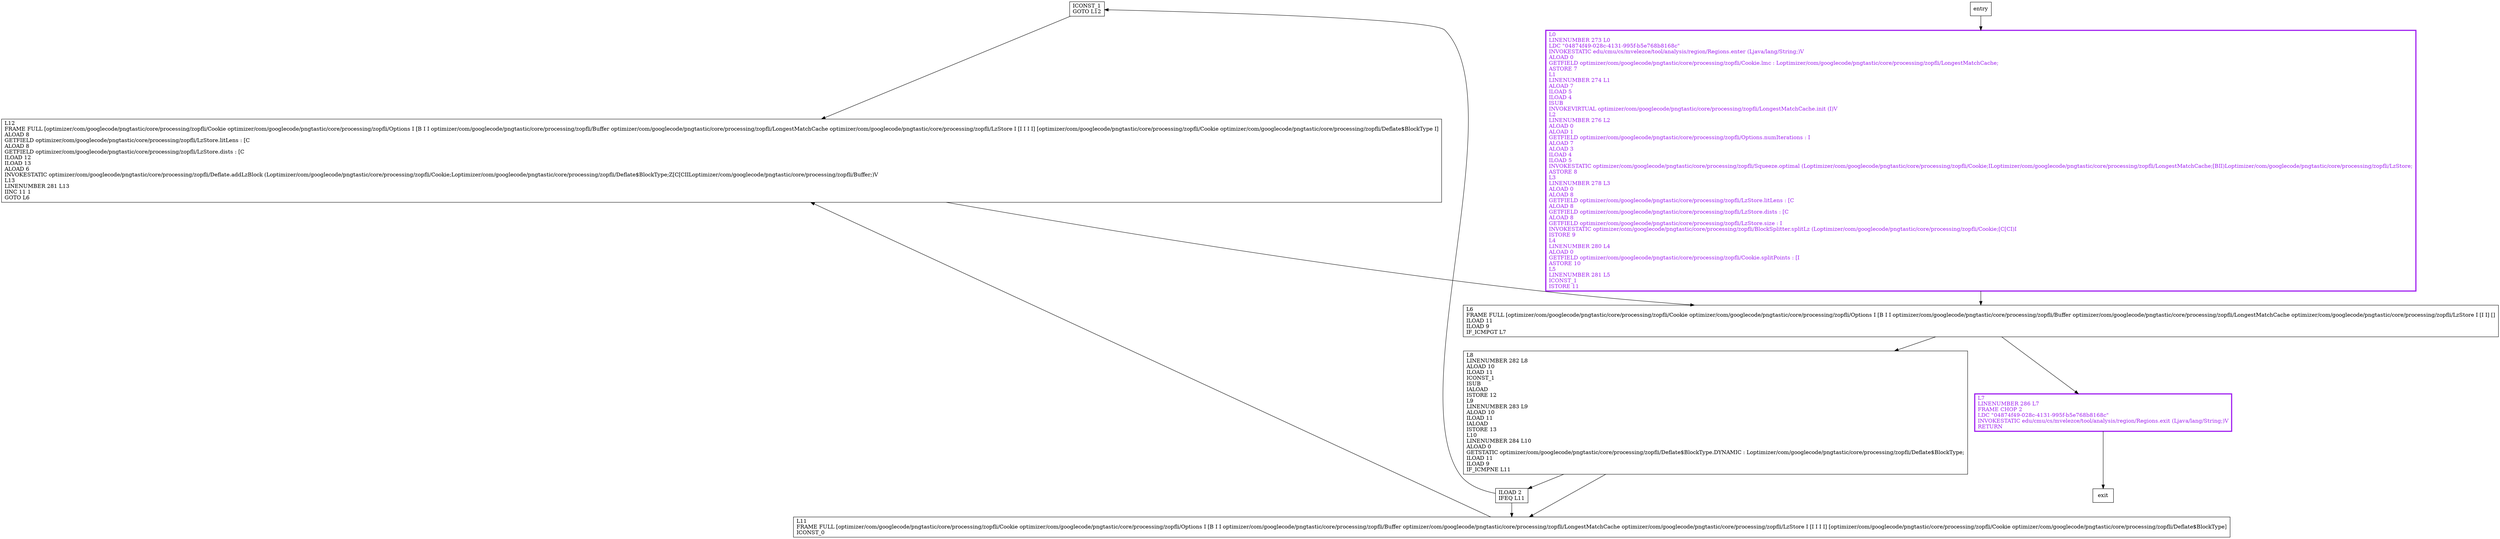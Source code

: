 digraph deflateSplittingLast {
node [shape=record];
1108051957 [label="ICONST_1\lGOTO L12\l"];
1579697284 [label="L6\lFRAME FULL [optimizer/com/googlecode/pngtastic/core/processing/zopfli/Cookie optimizer/com/googlecode/pngtastic/core/processing/zopfli/Options I [B I I optimizer/com/googlecode/pngtastic/core/processing/zopfli/Buffer optimizer/com/googlecode/pngtastic/core/processing/zopfli/LongestMatchCache optimizer/com/googlecode/pngtastic/core/processing/zopfli/LzStore I [I I] []\lILOAD 11\lILOAD 9\lIF_ICMPGT L7\l"];
966421969 [label="ILOAD 2\lIFEQ L11\l"];
1876068112 [label="L7\lLINENUMBER 286 L7\lFRAME CHOP 2\lLDC \"04874f49-028c-4131-995f-b5e768b8168c\"\lINVOKESTATIC edu/cmu/cs/mvelezce/tool/analysis/region/Regions.exit (Ljava/lang/String;)V\lRETURN\l"];
124033295 [label="L11\lFRAME FULL [optimizer/com/googlecode/pngtastic/core/processing/zopfli/Cookie optimizer/com/googlecode/pngtastic/core/processing/zopfli/Options I [B I I optimizer/com/googlecode/pngtastic/core/processing/zopfli/Buffer optimizer/com/googlecode/pngtastic/core/processing/zopfli/LongestMatchCache optimizer/com/googlecode/pngtastic/core/processing/zopfli/LzStore I [I I I I] [optimizer/com/googlecode/pngtastic/core/processing/zopfli/Cookie optimizer/com/googlecode/pngtastic/core/processing/zopfli/Deflate$BlockType]\lICONST_0\l"];
994089584 [label="L8\lLINENUMBER 282 L8\lALOAD 10\lILOAD 11\lICONST_1\lISUB\lIALOAD\lISTORE 12\lL9\lLINENUMBER 283 L9\lALOAD 10\lILOAD 11\lIALOAD\lISTORE 13\lL10\lLINENUMBER 284 L10\lALOAD 0\lGETSTATIC optimizer/com/googlecode/pngtastic/core/processing/zopfli/Deflate$BlockType.DYNAMIC : Loptimizer/com/googlecode/pngtastic/core/processing/zopfli/Deflate$BlockType;\lILOAD 11\lILOAD 9\lIF_ICMPNE L11\l"];
1054868486 [label="L0\lLINENUMBER 273 L0\lLDC \"04874f49-028c-4131-995f-b5e768b8168c\"\lINVOKESTATIC edu/cmu/cs/mvelezce/tool/analysis/region/Regions.enter (Ljava/lang/String;)V\lALOAD 0\lGETFIELD optimizer/com/googlecode/pngtastic/core/processing/zopfli/Cookie.lmc : Loptimizer/com/googlecode/pngtastic/core/processing/zopfli/LongestMatchCache;\lASTORE 7\lL1\lLINENUMBER 274 L1\lALOAD 7\lILOAD 5\lILOAD 4\lISUB\lINVOKEVIRTUAL optimizer/com/googlecode/pngtastic/core/processing/zopfli/LongestMatchCache.init (I)V\lL2\lLINENUMBER 276 L2\lALOAD 0\lALOAD 1\lGETFIELD optimizer/com/googlecode/pngtastic/core/processing/zopfli/Options.numIterations : I\lALOAD 7\lALOAD 3\lILOAD 4\lILOAD 5\lINVOKESTATIC optimizer/com/googlecode/pngtastic/core/processing/zopfli/Squeeze.optimal (Loptimizer/com/googlecode/pngtastic/core/processing/zopfli/Cookie;ILoptimizer/com/googlecode/pngtastic/core/processing/zopfli/LongestMatchCache;[BII)Loptimizer/com/googlecode/pngtastic/core/processing/zopfli/LzStore;\lASTORE 8\lL3\lLINENUMBER 278 L3\lALOAD 0\lALOAD 8\lGETFIELD optimizer/com/googlecode/pngtastic/core/processing/zopfli/LzStore.litLens : [C\lALOAD 8\lGETFIELD optimizer/com/googlecode/pngtastic/core/processing/zopfli/LzStore.dists : [C\lALOAD 8\lGETFIELD optimizer/com/googlecode/pngtastic/core/processing/zopfli/LzStore.size : I\lINVOKESTATIC optimizer/com/googlecode/pngtastic/core/processing/zopfli/BlockSplitter.splitLz (Loptimizer/com/googlecode/pngtastic/core/processing/zopfli/Cookie;[C[CI)I\lISTORE 9\lL4\lLINENUMBER 280 L4\lALOAD 0\lGETFIELD optimizer/com/googlecode/pngtastic/core/processing/zopfli/Cookie.splitPoints : [I\lASTORE 10\lL5\lLINENUMBER 281 L5\lICONST_1\lISTORE 11\l"];
2108098270 [label="L12\lFRAME FULL [optimizer/com/googlecode/pngtastic/core/processing/zopfli/Cookie optimizer/com/googlecode/pngtastic/core/processing/zopfli/Options I [B I I optimizer/com/googlecode/pngtastic/core/processing/zopfli/Buffer optimizer/com/googlecode/pngtastic/core/processing/zopfli/LongestMatchCache optimizer/com/googlecode/pngtastic/core/processing/zopfli/LzStore I [I I I I] [optimizer/com/googlecode/pngtastic/core/processing/zopfli/Cookie optimizer/com/googlecode/pngtastic/core/processing/zopfli/Deflate$BlockType I]\lALOAD 8\lGETFIELD optimizer/com/googlecode/pngtastic/core/processing/zopfli/LzStore.litLens : [C\lALOAD 8\lGETFIELD optimizer/com/googlecode/pngtastic/core/processing/zopfli/LzStore.dists : [C\lILOAD 12\lILOAD 13\lALOAD 6\lINVOKESTATIC optimizer/com/googlecode/pngtastic/core/processing/zopfli/Deflate.addLzBlock (Loptimizer/com/googlecode/pngtastic/core/processing/zopfli/Cookie;Loptimizer/com/googlecode/pngtastic/core/processing/zopfli/Deflate$BlockType;Z[C[CIILoptimizer/com/googlecode/pngtastic/core/processing/zopfli/Buffer;)V\lL13\lLINENUMBER 281 L13\lIINC 11 1\lGOTO L6\l"];
entry;
exit;
1108051957 -> 2108098270;
1579697284 -> 1876068112;
1579697284 -> 994089584;
entry -> 1054868486;
966421969 -> 1108051957;
966421969 -> 124033295;
1876068112 -> exit;
124033295 -> 2108098270;
994089584 -> 966421969;
994089584 -> 124033295;
1054868486 -> 1579697284;
2108098270 -> 1579697284;
1876068112[fontcolor="purple", penwidth=3, color="purple"];
1054868486[fontcolor="purple", penwidth=3, color="purple"];
}
